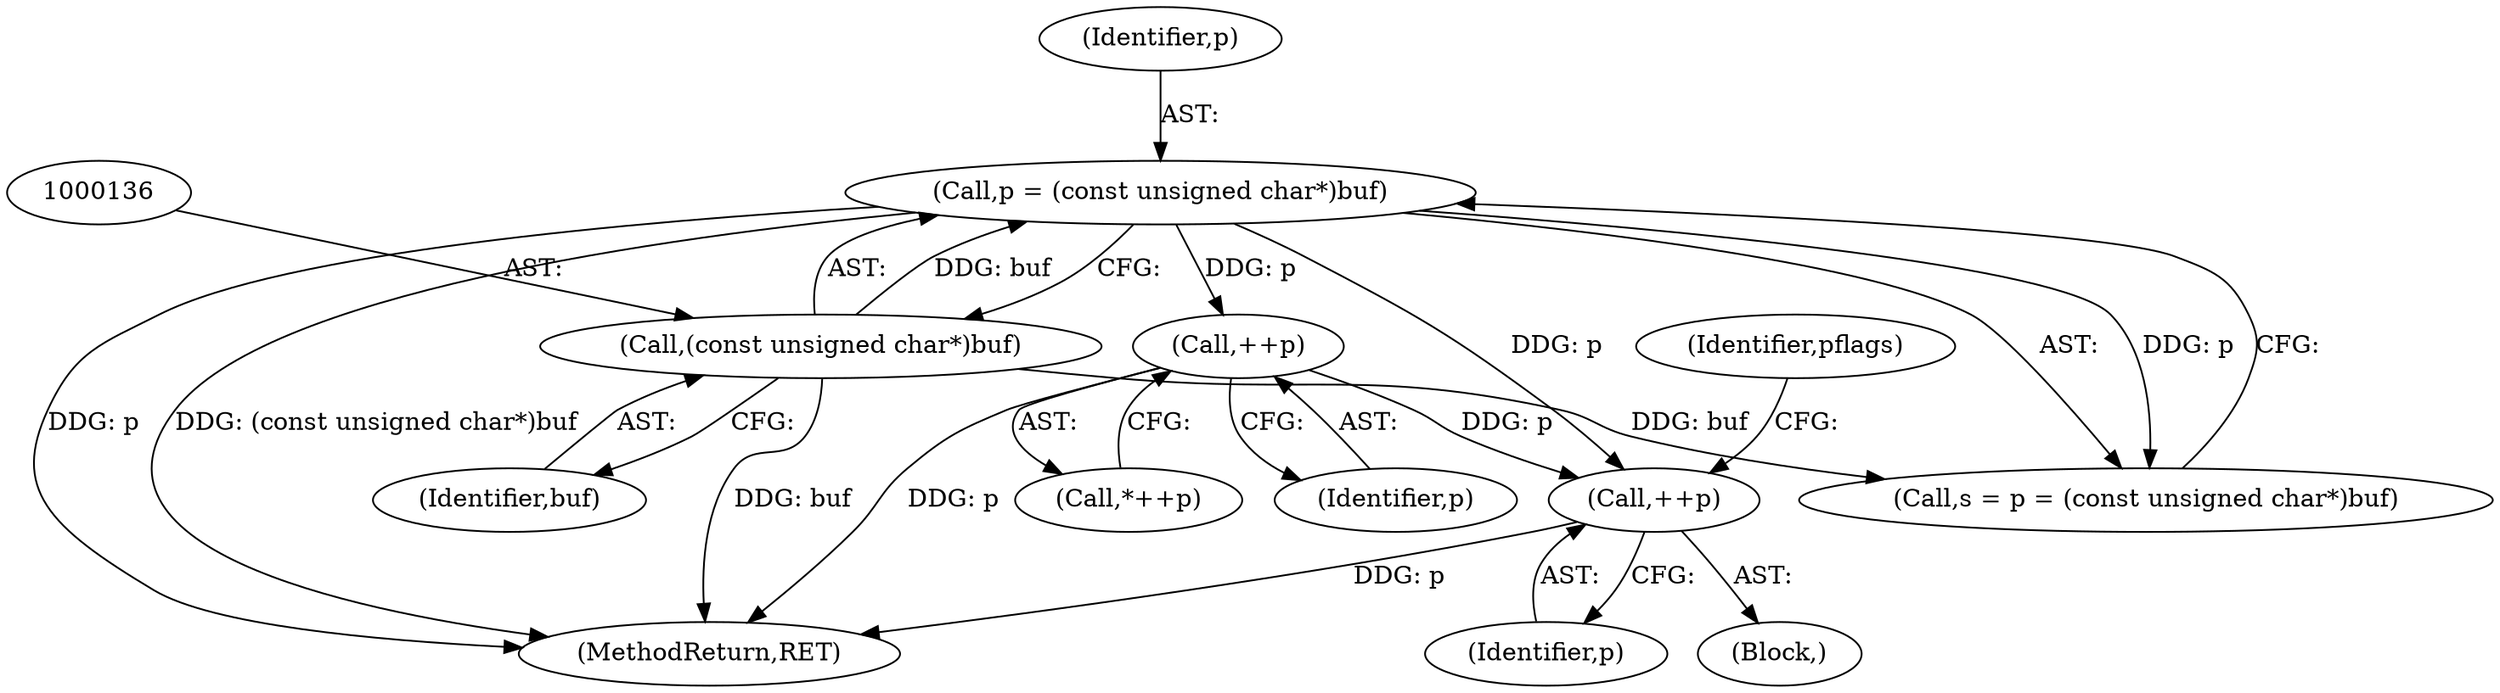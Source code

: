 digraph "0_php_88223c5245e9b470e1e6362bfd96829562ffe6ab@pointer" {
"1000153" [label="(Call,++p)"];
"1000133" [label="(Call,p = (const unsigned char*)buf)"];
"1000135" [label="(Call,(const unsigned char*)buf)"];
"1000148" [label="(Call,++p)"];
"1000153" [label="(Call,++p)"];
"1000135" [label="(Call,(const unsigned char*)buf)"];
"1000131" [label="(Call,s = p = (const unsigned char*)buf)"];
"1000134" [label="(Identifier,p)"];
"1000147" [label="(Call,*++p)"];
"1000149" [label="(Identifier,p)"];
"1000148" [label="(Call,++p)"];
"1000133" [label="(Call,p = (const unsigned char*)buf)"];
"1000156" [label="(Identifier,pflags)"];
"1000111" [label="(Block,)"];
"1000137" [label="(Identifier,buf)"];
"1000301" [label="(MethodReturn,RET)"];
"1000154" [label="(Identifier,p)"];
"1000153" -> "1000111"  [label="AST: "];
"1000153" -> "1000154"  [label="CFG: "];
"1000154" -> "1000153"  [label="AST: "];
"1000156" -> "1000153"  [label="CFG: "];
"1000153" -> "1000301"  [label="DDG: p"];
"1000133" -> "1000153"  [label="DDG: p"];
"1000148" -> "1000153"  [label="DDG: p"];
"1000133" -> "1000131"  [label="AST: "];
"1000133" -> "1000135"  [label="CFG: "];
"1000134" -> "1000133"  [label="AST: "];
"1000135" -> "1000133"  [label="AST: "];
"1000131" -> "1000133"  [label="CFG: "];
"1000133" -> "1000301"  [label="DDG: p"];
"1000133" -> "1000301"  [label="DDG: (const unsigned char*)buf"];
"1000133" -> "1000131"  [label="DDG: p"];
"1000135" -> "1000133"  [label="DDG: buf"];
"1000133" -> "1000148"  [label="DDG: p"];
"1000135" -> "1000137"  [label="CFG: "];
"1000136" -> "1000135"  [label="AST: "];
"1000137" -> "1000135"  [label="AST: "];
"1000135" -> "1000301"  [label="DDG: buf"];
"1000135" -> "1000131"  [label="DDG: buf"];
"1000148" -> "1000147"  [label="AST: "];
"1000148" -> "1000149"  [label="CFG: "];
"1000149" -> "1000148"  [label="AST: "];
"1000147" -> "1000148"  [label="CFG: "];
"1000148" -> "1000301"  [label="DDG: p"];
}
